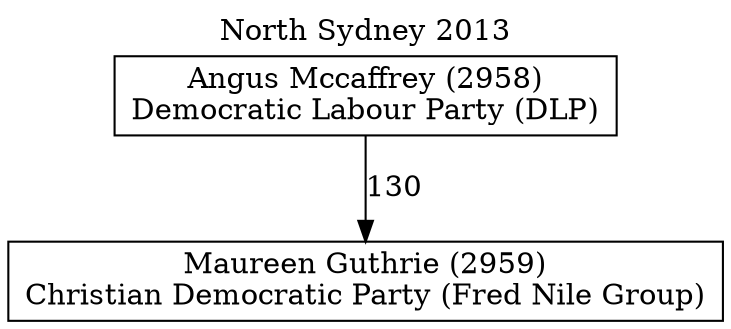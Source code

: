 // House preference flow
digraph "Maureen Guthrie (2959)_North Sydney_2013" {
	graph [label="North Sydney 2013" labelloc=t mclimit=10]
	node [shape=box]
	"Maureen Guthrie (2959)" [label="Maureen Guthrie (2959)
Christian Democratic Party (Fred Nile Group)"]
	"Angus Mccaffrey (2958)" [label="Angus Mccaffrey (2958)
Democratic Labour Party (DLP)"]
	"Angus Mccaffrey (2958)" -> "Maureen Guthrie (2959)" [label=130]
}
